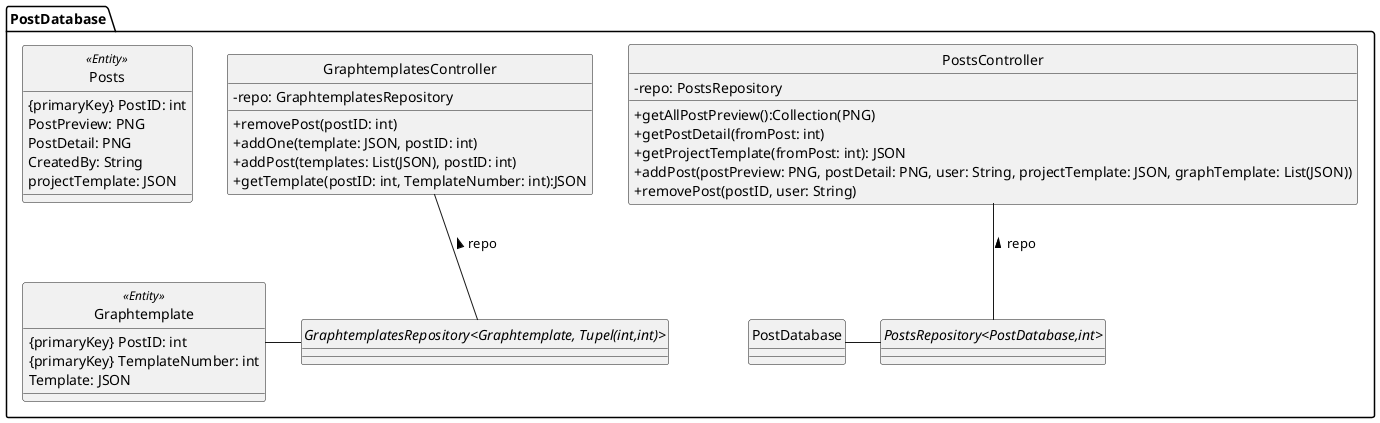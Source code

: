 @startuml
'https://plantuml.com/class-diagram
skinparam monochrome true
skinparam shadowing false
skinparam genericDisplay old
skinparam classAttributeIconSize 0
hide circle

package PostDatabase{
    PostDatabase - PostsRepository
    Graphtemplate - GraphtemplatesRepository
    PostsController -- PostsRepository : repo <
    GraphtemplatesController -- GraphtemplatesRepository : repo <

    class Posts <<Entity>>{
        {primaryKey} PostID: int
        PostPreview: PNG
        PostDetail: PNG
        CreatedBy: String
        projectTemplate: JSON
    }
    interface PostsRepository <PostDatabase,int>{}

    class PostsController{
        - repo: PostsRepository
        + getAllPostPreview():Collection(PNG)
        + getPostDetail(fromPost: int)
        + getProjectTemplate(fromPost: int): JSON
        + addPost(postPreview: PNG, postDetail: PNG, user: String, projectTemplate: JSON, graphTemplate: List(JSON))
        + removePost(postID, user: String)
    }

    class Graphtemplate <<Entity>>{
        {primaryKey} PostID: int
        {primaryKey} TemplateNumber: int
        Template: JSON
    }
    interface GraphtemplatesRepository<Graphtemplate, Tupel(int,int)>{}

    class GraphtemplatesController {
        -repo: GraphtemplatesRepository
        +removePost(postID: int)
        + addOne(template: JSON, postID: int)
        + addPost(templates: List(JSON), postID: int)
        + getTemplate(postID: int, TemplateNumber: int):JSON
    }
  }

@enduml